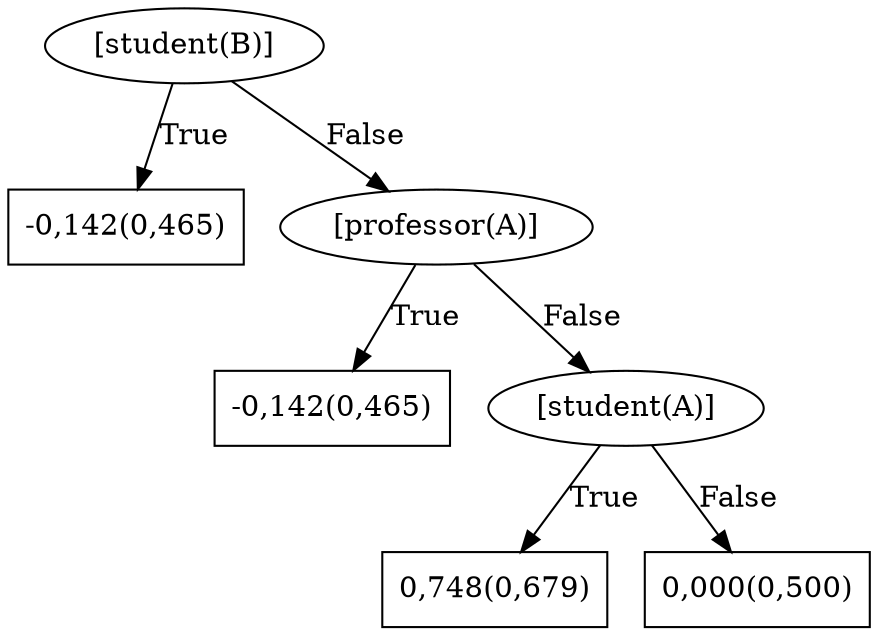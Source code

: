 digraph G{ 
1[label = "[student(B)]"];
1 -> 2[label="True"];
1 -> 3[label="False"];
2[shape = box,label = "-0,142(0,465)"];
3[label = "[professor(A)]"];
3 -> 4[label="True"];
3 -> 5[label="False"];
4[shape = box,label = "-0,142(0,465)"];
5[label = "[student(A)]"];
5 -> 6[label="True"];
5 -> 7[label="False"];
6[shape = box,label = "0,748(0,679)"];
7[shape = box,label = "0,000(0,500)"];
}
